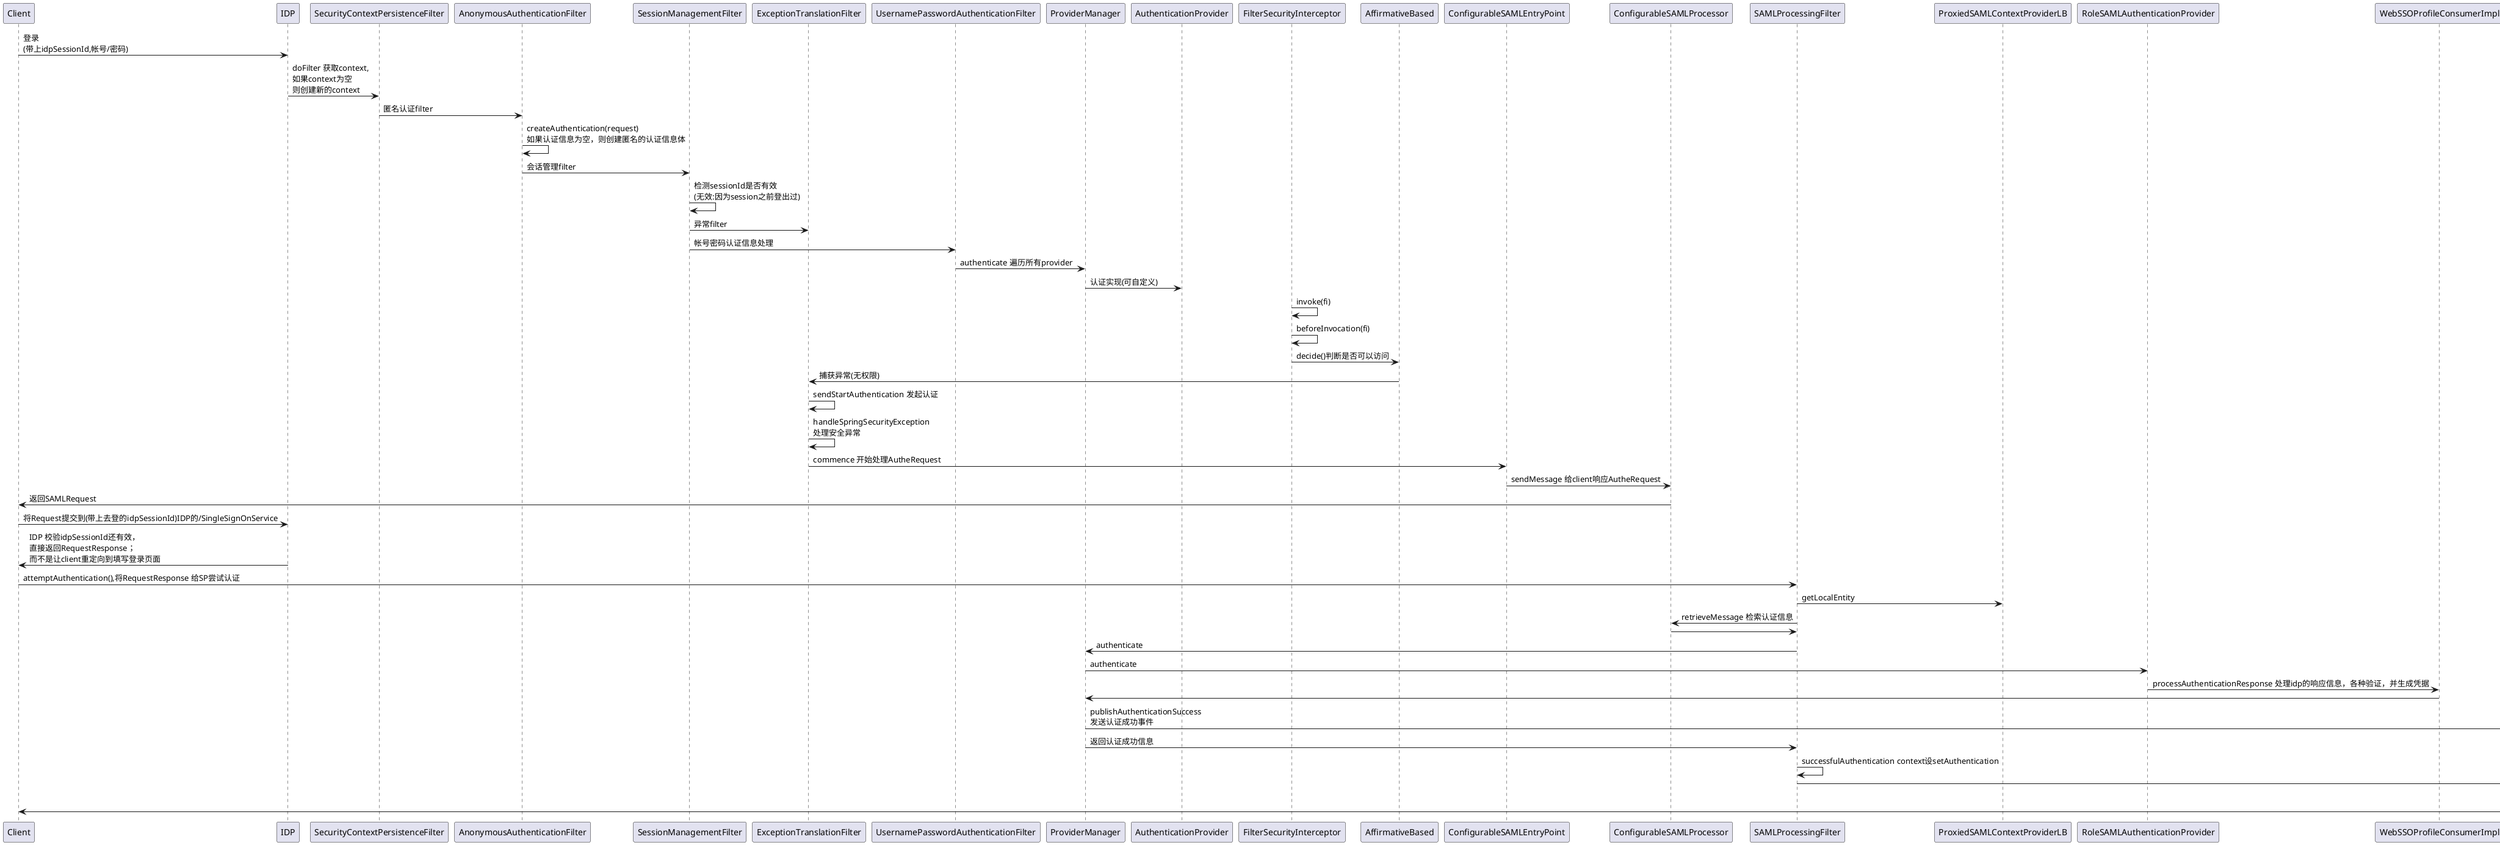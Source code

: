 @startuml
Client->IDP:登录\n(带上idpSessionId,帐号/密码)
IDP->SecurityContextPersistenceFilter:doFilter 获取context,\n如果context为空\n则创建新的context
SecurityContextPersistenceFilter->AnonymousAuthenticationFilter:匿名认证filter
AnonymousAuthenticationFilter->AnonymousAuthenticationFilter:createAuthentication(request)\n如果认证信息为空，则创建匿名的认证信息体
AnonymousAuthenticationFilter->SessionManagementFilter:会话管理filter
SessionManagementFilter->SessionManagementFilter:检测sessionId是否有效\n(无效:因为session之前登出过)
SessionManagementFilter->ExceptionTranslationFilter:异常filter
SessionManagementFilter->UsernamePasswordAuthenticationFilter:帐号密码认证信息处理
UsernamePasswordAuthenticationFilter->ProviderManager:authenticate 遍历所有provider
ProviderManager->AuthenticationProvider:认证实现(可自定义)
FilterSecurityInterceptor->FilterSecurityInterceptor:invoke(fi)
FilterSecurityInterceptor->FilterSecurityInterceptor:beforeInvocation(fi)
FilterSecurityInterceptor->AffirmativeBased:decide()判断是否可以访问
AffirmativeBased->ExceptionTranslationFilter:捕获异常(无权限)
ExceptionTranslationFilter->ExceptionTranslationFilter:sendStartAuthentication 发起认证
ExceptionTranslationFilter->ExceptionTranslationFilter:handleSpringSecurityException\n处理安全异常
ExceptionTranslationFilter->ConfigurableSAMLEntryPoint:commence 开始处理AutheRequest
ConfigurableSAMLEntryPoint->ConfigurableSAMLProcessor:sendMessage 给client响应AutheRequest
ConfigurableSAMLProcessor->Client:返回SAMLRequest
Client->IDP:将Request提交到(带上去登的idpSessionId)IDP的/SingleSignOnService
IDP->Client:IDP 校验idpSessionId还有效，\n直接返回RequestResponse；\n而不是让client重定向到填写登录页面
Client->SAMLProcessingFilter:attemptAuthentication(),将RequestResponse 给SP尝试认证
SAMLProcessingFilter->ProxiedSAMLContextProviderLB:getLocalEntity
SAMLProcessingFilter->ConfigurableSAMLProcessor:retrieveMessage 检索认证信息
ConfigurableSAMLProcessor->SAMLProcessingFilter:
SAMLProcessingFilter->ProviderManager:authenticate
ProviderManager->RoleSAMLAuthenticationProvider:authenticate
RoleSAMLAuthenticationProvider->WebSSOProfileConsumerImpl:processAuthenticationResponse 处理idp的响应信息，各种验证，并生成凭据
WebSSOProfileConsumerImpl->ProviderManager
ProviderManager->AuthenticationEventPublisher:publishAuthenticationSuccess \n发送认证成功事件
ProviderManager->SAMLProcessingFilter:返回认证成功信息
SAMLProcessingFilter->SAMLProcessingFilter:successfulAuthentication context设setAuthentication
SAMLProcessingFilter->SavedRequestAwareAuthenticationSuccessHandler:
SavedRequestAwareAuthenticationSuccessHandler->DefaultRedirectStrategy:sendRedirect 向client发送重定向地址
DefaultRedirectStrategy->Client
@enduml
